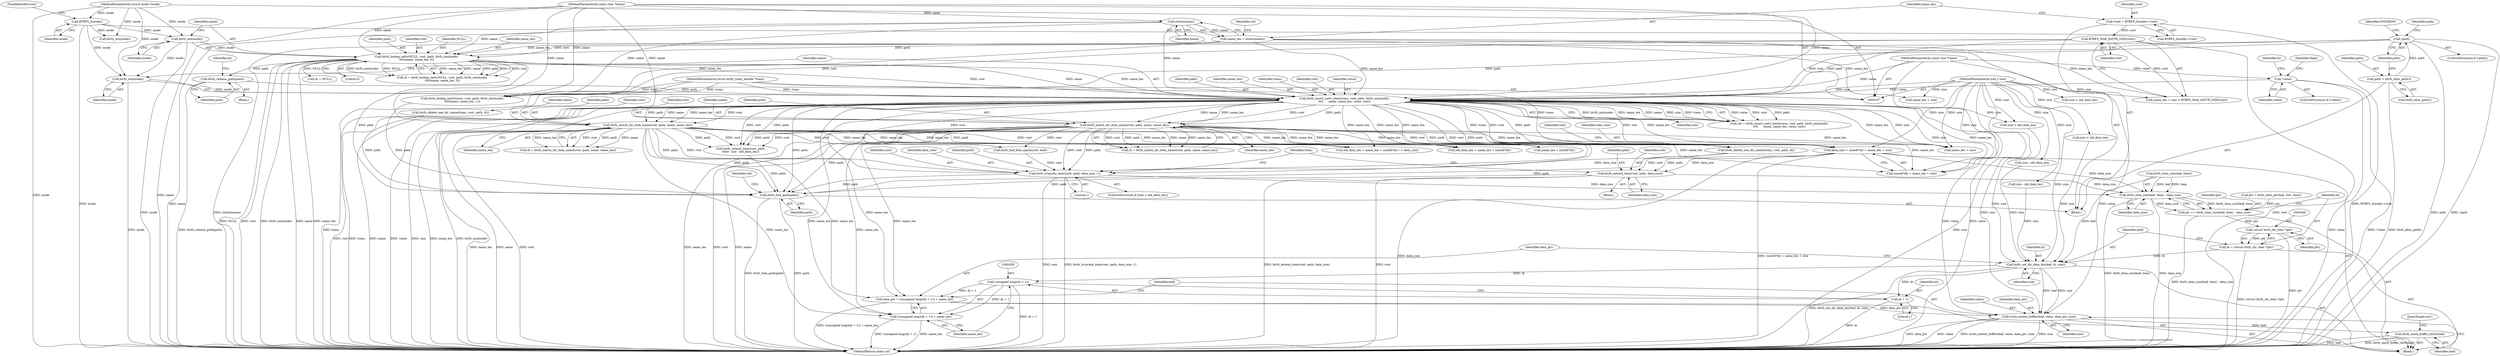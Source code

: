 digraph "0_linux_5f5bc6b1e2d5a6f827bc860ef2dc5b6f365d1339_1@API" {
"1000350" [label="(Call,data_size = sizeof(*di) + name_len + size)"];
"1000294" [label="(Call,btrfs_match_dir_item_name(root, path, name, name_len))"];
"1000236" [label="(Call,btrfs_insert_xattr_item(trans, root, path, btrfs_ino(inode),\n\t\t\t\t      name, name_len, value, size))"];
"1000108" [label="(MethodParameterIn,struct btrfs_trans_handle *trans)"];
"1000141" [label="(Call,BTRFS_MAX_XATTR_SIZE(root))"];
"1000120" [label="(Call,*root = BTRFS_I(inode)->root)"];
"1000211" [label="(Call,btrfs_lookup_xattr(NULL, root, path, btrfs_ino(inode),\n\t\t\t\t\tname, name_len, 0))"];
"1000150" [label="(Call,!path)"];
"1000146" [label="(Call,path = btrfs_alloc_path())"];
"1000215" [label="(Call,btrfs_ino(inode))"];
"1000123" [label="(Call,BTRFS_I(inode))"];
"1000109" [label="(MethodParameterIn,struct inode *inode)"];
"1000130" [label="(Call,strlen(name))"];
"1000110" [label="(MethodParameterIn,const char *name)"];
"1000128" [label="(Call,name_len = strlen(name))"];
"1000229" [label="(Call,btrfs_release_path(path))"];
"1000240" [label="(Call,btrfs_ino(inode))"];
"1000161" [label="(Call,!value)"];
"1000111" [label="(MethodParameterIn,const void *value)"];
"1000112" [label="(MethodParameterIn,size_t size)"];
"1000263" [label="(Call,btrfs_match_dir_item_name(root, path, name, name_len))"];
"1000407" [label="(Call,btrfs_truncate_item(root, path, data_size, 1))"];
"1000440" [label="(Call,btrfs_item_size(leaf, item) - data_size)"];
"1000438" [label="(Call,ptr += btrfs_item_size(leaf, item) - data_size)"];
"1000447" [label="(Call,(struct btrfs_dir_item *)ptr)"];
"1000445" [label="(Call,di = (struct btrfs_dir_item *)ptr)"];
"1000450" [label="(Call,btrfs_set_dir_data_len(leaf, di, size))"];
"1000457" [label="(Call,(unsigned long)(di + 1))"];
"1000454" [label="(Call,data_ptr = ((unsigned long)(di + 1)) + name_len)"];
"1000463" [label="(Call,write_extent_buffer(leaf, value, data_ptr, size))"];
"1000468" [label="(Call,btrfs_mark_buffer_dirty(leaf))"];
"1000456" [label="(Call,((unsigned long)(di + 1)) + name_len)"];
"1000459" [label="(Call,di + 1)"];
"1000473" [label="(Call,btrfs_free_path(path))"];
"1000424" [label="(Call,btrfs_extend_item(root, path, data_size))"];
"1000192" [label="(Call,btrfs_delete_one_dir_name(trans, root, path, di))"];
"1000265" [label="(Identifier,path)"];
"1000369" [label="(Call,btrfs_leaf_free_space(root, leaf))"];
"1000146" [label="(Call,path = btrfs_alloc_path())"];
"1000108" [label="(MethodParameterIn,struct btrfs_trans_handle *trans)"];
"1000123" [label="(Call,BTRFS_I(inode))"];
"1000404" [label="(Call,size < old_data_len)"];
"1000216" [label="(Identifier,inode)"];
"1000151" [label="(Identifier,path)"];
"1000110" [label="(MethodParameterIn,const char *name)"];
"1000111" [label="(MethodParameterIn,const void *value)"];
"1000213" [label="(Identifier,root)"];
"1000165" [label="(Identifier,di)"];
"1000413" [label="(Block,)"];
"1000202" [label="(Block,)"];
"1000239" [label="(Identifier,path)"];
"1000444" [label="(Identifier,data_size)"];
"1000263" [label="(Call,btrfs_match_dir_item_name(root, path, name, name_len))"];
"1000462" [label="(Identifier,name_len)"];
"1000161" [label="(Call,!value)"];
"1000352" [label="(Call,sizeof(*di) + name_len + size)"];
"1000217" [label="(Identifier,name)"];
"1000148" [label="(Call,btrfs_alloc_path())"];
"1000267" [label="(Identifier,name_len)"];
"1000128" [label="(Call,name_len = strlen(name))"];
"1000467" [label="(Identifier,size)"];
"1000296" [label="(Identifier,path)"];
"1000124" [label="(Identifier,inode)"];
"1000243" [label="(Identifier,name_len)"];
"1000295" [label="(Identifier,root)"];
"1000465" [label="(Identifier,value)"];
"1000424" [label="(Call,btrfs_extend_item(root, path, data_size))"];
"1000456" [label="(Call,((unsigned long)(di + 1)) + name_len)"];
"1000264" [label="(Identifier,root)"];
"1000464" [label="(Identifier,leaf)"];
"1000408" [label="(Identifier,root)"];
"1000212" [label="(Identifier,NULL)"];
"1000416" [label="(Call,btrfs_delete_one_dir_name(trans, root, path, di))"];
"1000440" [label="(Call,btrfs_item_size(leaf, item) - data_size)"];
"1000200" [label="(Identifier,flags)"];
"1000410" [label="(Identifier,data_size)"];
"1000122" [label="(Call,BTRFS_I(inode)->root)"];
"1000477" [label="(MethodReturn,static int)"];
"1000427" [label="(Identifier,data_size)"];
"1000472" [label="(JumpTarget,out:)"];
"1000240" [label="(Call,btrfs_ino(inode))"];
"1000452" [label="(Identifier,di)"];
"1000363" [label="(Call,size > old_data_len)"];
"1000162" [label="(Identifier,value)"];
"1000231" [label="(Call,di = NULL)"];
"1000446" [label="(Identifier,di)"];
"1000237" [label="(Identifier,trans)"];
"1000137" [label="(Call,name_len + size > BTRFS_MAX_XATTR_SIZE(root))"];
"1000125" [label="(FieldIdentifier,root)"];
"1000230" [label="(Identifier,path)"];
"1000396" [label="(Call,btrfs_extend_item(root, path,\n\t\t\t\t\t\t  size - old_data_len))"];
"1000351" [label="(Identifier,data_size)"];
"1000229" [label="(Call,btrfs_release_path(path))"];
"1000393" [label="(Call,size > old_data_len)"];
"1000455" [label="(Identifier,data_ptr)"];
"1000469" [label="(Identifier,leaf)"];
"1000460" [label="(Identifier,di)"];
"1000166" [label="(Call,btrfs_lookup_xattr(trans, root, path, btrfs_ino(inode),\n\t\t\t\t\tname, name_len, -1))"];
"1000451" [label="(Identifier,leaf)"];
"1000457" [label="(Call,(unsigned long)(di + 1))"];
"1000109" [label="(MethodParameterIn,struct inode *inode)"];
"1000292" [label="(Call,di = btrfs_match_dir_item_name(root, path, name, name_len))"];
"1000215" [label="(Call,btrfs_ino(inode))"];
"1000445" [label="(Call,di = (struct btrfs_dir_item *)ptr)"];
"1000218" [label="(Identifier,name_len)"];
"1000474" [label="(Identifier,path)"];
"1000466" [label="(Identifier,data_ptr)"];
"1000425" [label="(Identifier,root)"];
"1000426" [label="(Identifier,path)"];
"1000441" [label="(Call,btrfs_item_size(leaf, item))"];
"1000449" [label="(Identifier,ptr)"];
"1000147" [label="(Identifier,path)"];
"1000219" [label="(Literal,0)"];
"1000138" [label="(Call,name_len + size)"];
"1000141" [label="(Call,BTRFS_MAX_XATTR_SIZE(root))"];
"1000149" [label="(ControlStructure,if (!path))"];
"1000130" [label="(Call,strlen(name))"];
"1000429" [label="(Identifier,item)"];
"1000241" [label="(Identifier,inode)"];
"1000476" [label="(Identifier,ret)"];
"1000245" [label="(Identifier,size)"];
"1000403" [label="(ControlStructure,if (size < old_data_len))"];
"1000450" [label="(Call,btrfs_set_dir_data_len(leaf, di, size))"];
"1000170" [label="(Call,btrfs_ino(inode))"];
"1000350" [label="(Call,data_size = sizeof(*di) + name_len + size)"];
"1000157" [label="(Identifier,path)"];
"1000297" [label="(Identifier,name)"];
"1000232" [label="(Identifier,di)"];
"1000294" [label="(Call,btrfs_match_dir_item_name(root, path, name, name_len))"];
"1000439" [label="(Identifier,ptr)"];
"1000236" [label="(Call,btrfs_insert_xattr_item(trans, root, path, btrfs_ino(inode),\n\t\t\t\t      name, name_len, value, size))"];
"1000131" [label="(Identifier,name)"];
"1000154" [label="(Identifier,ENOMEM)"];
"1000112" [label="(MethodParameterIn,size_t size)"];
"1000463" [label="(Call,write_extent_buffer(leaf, value, data_ptr, size))"];
"1000298" [label="(Identifier,name_len)"];
"1000209" [label="(Call,di = btrfs_lookup_xattr(NULL, root, path, btrfs_ino(inode),\n\t\t\t\t\tname, name_len, 0))"];
"1000382" [label="(Call,old_data_len + name_len + sizeof(*di) == item_size)"];
"1000468" [label="(Call,btrfs_mark_buffer_dirty(leaf))"];
"1000211" [label="(Call,btrfs_lookup_xattr(NULL, root, path, btrfs_ino(inode),\n\t\t\t\t\tname, name_len, 0))"];
"1000364" [label="(Identifier,size)"];
"1000234" [label="(Call,ret = btrfs_insert_xattr_item(trans, root, path, btrfs_ino(inode),\n\t\t\t\t      name, name_len, value, size))"];
"1000150" [label="(Call,!path)"];
"1000372" [label="(Call,size - old_data_len)"];
"1000407" [label="(Call,btrfs_truncate_item(root, path, data_size, 1))"];
"1000447" [label="(Call,(struct btrfs_dir_item *)ptr)"];
"1000383" [label="(Call,old_data_len + name_len + sizeof(*di))"];
"1000238" [label="(Identifier,root)"];
"1000142" [label="(Identifier,root)"];
"1000411" [label="(Literal,1)"];
"1000214" [label="(Identifier,path)"];
"1000261" [label="(Call,di = btrfs_match_dir_item_name(root, path, name, name_len))"];
"1000454" [label="(Call,data_ptr = ((unsigned long)(di + 1)) + name_len)"];
"1000438" [label="(Call,ptr += btrfs_item_size(leaf, item) - data_size)"];
"1000134" [label="(Identifier,ret)"];
"1000242" [label="(Identifier,name)"];
"1000432" [label="(Call,ptr = btrfs_item_ptr(leaf, slot, char))"];
"1000459" [label="(Call,di + 1)"];
"1000453" [label="(Identifier,size)"];
"1000121" [label="(Identifier,root)"];
"1000399" [label="(Call,size - old_data_len)"];
"1000120" [label="(Call,*root = BTRFS_I(inode)->root)"];
"1000114" [label="(Block,)"];
"1000385" [label="(Call,name_len + sizeof(*di))"];
"1000244" [label="(Identifier,value)"];
"1000409" [label="(Identifier,path)"];
"1000129" [label="(Identifier,name_len)"];
"1000320" [label="(Block,)"];
"1000473" [label="(Call,btrfs_free_path(path))"];
"1000461" [label="(Literal,1)"];
"1000160" [label="(ControlStructure,if (!value))"];
"1000356" [label="(Call,name_len + size)"];
"1000266" [label="(Identifier,name)"];
"1000350" -> "1000320"  [label="AST: "];
"1000350" -> "1000352"  [label="CFG: "];
"1000351" -> "1000350"  [label="AST: "];
"1000352" -> "1000350"  [label="AST: "];
"1000364" -> "1000350"  [label="CFG: "];
"1000350" -> "1000477"  [label="DDG: data_size"];
"1000350" -> "1000477"  [label="DDG: sizeof(*di) + name_len + size"];
"1000294" -> "1000350"  [label="DDG: name_len"];
"1000263" -> "1000350"  [label="DDG: name_len"];
"1000236" -> "1000350"  [label="DDG: name_len"];
"1000236" -> "1000350"  [label="DDG: size"];
"1000112" -> "1000350"  [label="DDG: size"];
"1000350" -> "1000407"  [label="DDG: data_size"];
"1000350" -> "1000424"  [label="DDG: data_size"];
"1000350" -> "1000440"  [label="DDG: data_size"];
"1000294" -> "1000292"  [label="AST: "];
"1000294" -> "1000298"  [label="CFG: "];
"1000295" -> "1000294"  [label="AST: "];
"1000296" -> "1000294"  [label="AST: "];
"1000297" -> "1000294"  [label="AST: "];
"1000298" -> "1000294"  [label="AST: "];
"1000292" -> "1000294"  [label="CFG: "];
"1000294" -> "1000477"  [label="DDG: name_len"];
"1000294" -> "1000477"  [label="DDG: name"];
"1000294" -> "1000477"  [label="DDG: root"];
"1000294" -> "1000292"  [label="DDG: root"];
"1000294" -> "1000292"  [label="DDG: path"];
"1000294" -> "1000292"  [label="DDG: name"];
"1000294" -> "1000292"  [label="DDG: name_len"];
"1000236" -> "1000294"  [label="DDG: root"];
"1000236" -> "1000294"  [label="DDG: path"];
"1000236" -> "1000294"  [label="DDG: name"];
"1000236" -> "1000294"  [label="DDG: name_len"];
"1000110" -> "1000294"  [label="DDG: name"];
"1000294" -> "1000352"  [label="DDG: name_len"];
"1000294" -> "1000356"  [label="DDG: name_len"];
"1000294" -> "1000369"  [label="DDG: root"];
"1000294" -> "1000382"  [label="DDG: name_len"];
"1000294" -> "1000383"  [label="DDG: name_len"];
"1000294" -> "1000385"  [label="DDG: name_len"];
"1000294" -> "1000396"  [label="DDG: root"];
"1000294" -> "1000396"  [label="DDG: path"];
"1000294" -> "1000407"  [label="DDG: root"];
"1000294" -> "1000407"  [label="DDG: path"];
"1000294" -> "1000416"  [label="DDG: root"];
"1000294" -> "1000416"  [label="DDG: path"];
"1000294" -> "1000454"  [label="DDG: name_len"];
"1000294" -> "1000456"  [label="DDG: name_len"];
"1000294" -> "1000473"  [label="DDG: path"];
"1000236" -> "1000234"  [label="AST: "];
"1000236" -> "1000245"  [label="CFG: "];
"1000237" -> "1000236"  [label="AST: "];
"1000238" -> "1000236"  [label="AST: "];
"1000239" -> "1000236"  [label="AST: "];
"1000240" -> "1000236"  [label="AST: "];
"1000242" -> "1000236"  [label="AST: "];
"1000243" -> "1000236"  [label="AST: "];
"1000244" -> "1000236"  [label="AST: "];
"1000245" -> "1000236"  [label="AST: "];
"1000234" -> "1000236"  [label="CFG: "];
"1000236" -> "1000477"  [label="DDG: trans"];
"1000236" -> "1000477"  [label="DDG: btrfs_ino(inode)"];
"1000236" -> "1000477"  [label="DDG: root"];
"1000236" -> "1000477"  [label="DDG: name"];
"1000236" -> "1000477"  [label="DDG: value"];
"1000236" -> "1000477"  [label="DDG: size"];
"1000236" -> "1000477"  [label="DDG: name_len"];
"1000236" -> "1000234"  [label="DDG: value"];
"1000236" -> "1000234"  [label="DDG: root"];
"1000236" -> "1000234"  [label="DDG: path"];
"1000236" -> "1000234"  [label="DDG: btrfs_ino(inode)"];
"1000236" -> "1000234"  [label="DDG: name_len"];
"1000236" -> "1000234"  [label="DDG: name"];
"1000236" -> "1000234"  [label="DDG: size"];
"1000236" -> "1000234"  [label="DDG: trans"];
"1000108" -> "1000236"  [label="DDG: trans"];
"1000141" -> "1000236"  [label="DDG: root"];
"1000211" -> "1000236"  [label="DDG: root"];
"1000211" -> "1000236"  [label="DDG: name"];
"1000211" -> "1000236"  [label="DDG: name_len"];
"1000150" -> "1000236"  [label="DDG: path"];
"1000229" -> "1000236"  [label="DDG: path"];
"1000240" -> "1000236"  [label="DDG: inode"];
"1000130" -> "1000236"  [label="DDG: name"];
"1000110" -> "1000236"  [label="DDG: name"];
"1000128" -> "1000236"  [label="DDG: name_len"];
"1000161" -> "1000236"  [label="DDG: value"];
"1000111" -> "1000236"  [label="DDG: value"];
"1000112" -> "1000236"  [label="DDG: size"];
"1000236" -> "1000263"  [label="DDG: root"];
"1000236" -> "1000263"  [label="DDG: path"];
"1000236" -> "1000263"  [label="DDG: name"];
"1000236" -> "1000263"  [label="DDG: name_len"];
"1000236" -> "1000352"  [label="DDG: name_len"];
"1000236" -> "1000352"  [label="DDG: size"];
"1000236" -> "1000356"  [label="DDG: name_len"];
"1000236" -> "1000356"  [label="DDG: size"];
"1000236" -> "1000363"  [label="DDG: size"];
"1000236" -> "1000369"  [label="DDG: root"];
"1000236" -> "1000382"  [label="DDG: name_len"];
"1000236" -> "1000383"  [label="DDG: name_len"];
"1000236" -> "1000385"  [label="DDG: name_len"];
"1000236" -> "1000396"  [label="DDG: root"];
"1000236" -> "1000396"  [label="DDG: path"];
"1000236" -> "1000407"  [label="DDG: root"];
"1000236" -> "1000407"  [label="DDG: path"];
"1000236" -> "1000416"  [label="DDG: trans"];
"1000236" -> "1000416"  [label="DDG: root"];
"1000236" -> "1000416"  [label="DDG: path"];
"1000236" -> "1000454"  [label="DDG: name_len"];
"1000236" -> "1000456"  [label="DDG: name_len"];
"1000236" -> "1000463"  [label="DDG: value"];
"1000236" -> "1000473"  [label="DDG: path"];
"1000108" -> "1000107"  [label="AST: "];
"1000108" -> "1000477"  [label="DDG: trans"];
"1000108" -> "1000166"  [label="DDG: trans"];
"1000108" -> "1000192"  [label="DDG: trans"];
"1000108" -> "1000416"  [label="DDG: trans"];
"1000141" -> "1000137"  [label="AST: "];
"1000141" -> "1000142"  [label="CFG: "];
"1000142" -> "1000141"  [label="AST: "];
"1000137" -> "1000141"  [label="CFG: "];
"1000141" -> "1000477"  [label="DDG: root"];
"1000141" -> "1000137"  [label="DDG: root"];
"1000120" -> "1000141"  [label="DDG: root"];
"1000141" -> "1000166"  [label="DDG: root"];
"1000141" -> "1000211"  [label="DDG: root"];
"1000120" -> "1000114"  [label="AST: "];
"1000120" -> "1000122"  [label="CFG: "];
"1000121" -> "1000120"  [label="AST: "];
"1000122" -> "1000120"  [label="AST: "];
"1000129" -> "1000120"  [label="CFG: "];
"1000120" -> "1000477"  [label="DDG: BTRFS_I(inode)->root"];
"1000211" -> "1000209"  [label="AST: "];
"1000211" -> "1000219"  [label="CFG: "];
"1000212" -> "1000211"  [label="AST: "];
"1000213" -> "1000211"  [label="AST: "];
"1000214" -> "1000211"  [label="AST: "];
"1000215" -> "1000211"  [label="AST: "];
"1000217" -> "1000211"  [label="AST: "];
"1000218" -> "1000211"  [label="AST: "];
"1000219" -> "1000211"  [label="AST: "];
"1000209" -> "1000211"  [label="CFG: "];
"1000211" -> "1000477"  [label="DDG: name"];
"1000211" -> "1000477"  [label="DDG: name_len"];
"1000211" -> "1000477"  [label="DDG: NULL"];
"1000211" -> "1000477"  [label="DDG: root"];
"1000211" -> "1000477"  [label="DDG: btrfs_ino(inode)"];
"1000211" -> "1000209"  [label="DDG: name_len"];
"1000211" -> "1000209"  [label="DDG: name"];
"1000211" -> "1000209"  [label="DDG: path"];
"1000211" -> "1000209"  [label="DDG: 0"];
"1000211" -> "1000209"  [label="DDG: root"];
"1000211" -> "1000209"  [label="DDG: btrfs_ino(inode)"];
"1000211" -> "1000209"  [label="DDG: NULL"];
"1000150" -> "1000211"  [label="DDG: path"];
"1000215" -> "1000211"  [label="DDG: inode"];
"1000130" -> "1000211"  [label="DDG: name"];
"1000110" -> "1000211"  [label="DDG: name"];
"1000128" -> "1000211"  [label="DDG: name_len"];
"1000211" -> "1000229"  [label="DDG: path"];
"1000211" -> "1000231"  [label="DDG: NULL"];
"1000211" -> "1000473"  [label="DDG: path"];
"1000150" -> "1000149"  [label="AST: "];
"1000150" -> "1000151"  [label="CFG: "];
"1000151" -> "1000150"  [label="AST: "];
"1000154" -> "1000150"  [label="CFG: "];
"1000157" -> "1000150"  [label="CFG: "];
"1000150" -> "1000477"  [label="DDG: path"];
"1000150" -> "1000477"  [label="DDG: !path"];
"1000146" -> "1000150"  [label="DDG: path"];
"1000150" -> "1000166"  [label="DDG: path"];
"1000146" -> "1000114"  [label="AST: "];
"1000146" -> "1000148"  [label="CFG: "];
"1000147" -> "1000146"  [label="AST: "];
"1000148" -> "1000146"  [label="AST: "];
"1000151" -> "1000146"  [label="CFG: "];
"1000146" -> "1000477"  [label="DDG: btrfs_alloc_path()"];
"1000215" -> "1000216"  [label="CFG: "];
"1000216" -> "1000215"  [label="AST: "];
"1000217" -> "1000215"  [label="CFG: "];
"1000215" -> "1000477"  [label="DDG: inode"];
"1000123" -> "1000215"  [label="DDG: inode"];
"1000109" -> "1000215"  [label="DDG: inode"];
"1000215" -> "1000240"  [label="DDG: inode"];
"1000123" -> "1000122"  [label="AST: "];
"1000123" -> "1000124"  [label="CFG: "];
"1000124" -> "1000123"  [label="AST: "];
"1000125" -> "1000123"  [label="CFG: "];
"1000123" -> "1000477"  [label="DDG: inode"];
"1000109" -> "1000123"  [label="DDG: inode"];
"1000123" -> "1000170"  [label="DDG: inode"];
"1000123" -> "1000240"  [label="DDG: inode"];
"1000109" -> "1000107"  [label="AST: "];
"1000109" -> "1000477"  [label="DDG: inode"];
"1000109" -> "1000170"  [label="DDG: inode"];
"1000109" -> "1000240"  [label="DDG: inode"];
"1000130" -> "1000128"  [label="AST: "];
"1000130" -> "1000131"  [label="CFG: "];
"1000131" -> "1000130"  [label="AST: "];
"1000128" -> "1000130"  [label="CFG: "];
"1000130" -> "1000477"  [label="DDG: name"];
"1000130" -> "1000128"  [label="DDG: name"];
"1000110" -> "1000130"  [label="DDG: name"];
"1000130" -> "1000166"  [label="DDG: name"];
"1000110" -> "1000107"  [label="AST: "];
"1000110" -> "1000477"  [label="DDG: name"];
"1000110" -> "1000166"  [label="DDG: name"];
"1000110" -> "1000263"  [label="DDG: name"];
"1000128" -> "1000114"  [label="AST: "];
"1000129" -> "1000128"  [label="AST: "];
"1000134" -> "1000128"  [label="CFG: "];
"1000128" -> "1000477"  [label="DDG: strlen(name)"];
"1000128" -> "1000137"  [label="DDG: name_len"];
"1000128" -> "1000138"  [label="DDG: name_len"];
"1000128" -> "1000166"  [label="DDG: name_len"];
"1000229" -> "1000202"  [label="AST: "];
"1000229" -> "1000230"  [label="CFG: "];
"1000230" -> "1000229"  [label="AST: "];
"1000232" -> "1000229"  [label="CFG: "];
"1000229" -> "1000477"  [label="DDG: btrfs_release_path(path)"];
"1000240" -> "1000241"  [label="CFG: "];
"1000241" -> "1000240"  [label="AST: "];
"1000242" -> "1000240"  [label="CFG: "];
"1000240" -> "1000477"  [label="DDG: inode"];
"1000161" -> "1000160"  [label="AST: "];
"1000161" -> "1000162"  [label="CFG: "];
"1000162" -> "1000161"  [label="AST: "];
"1000165" -> "1000161"  [label="CFG: "];
"1000200" -> "1000161"  [label="CFG: "];
"1000161" -> "1000477"  [label="DDG: value"];
"1000161" -> "1000477"  [label="DDG: !value"];
"1000111" -> "1000161"  [label="DDG: value"];
"1000111" -> "1000107"  [label="AST: "];
"1000111" -> "1000477"  [label="DDG: value"];
"1000111" -> "1000463"  [label="DDG: value"];
"1000112" -> "1000107"  [label="AST: "];
"1000112" -> "1000477"  [label="DDG: size"];
"1000112" -> "1000137"  [label="DDG: size"];
"1000112" -> "1000138"  [label="DDG: size"];
"1000112" -> "1000352"  [label="DDG: size"];
"1000112" -> "1000356"  [label="DDG: size"];
"1000112" -> "1000363"  [label="DDG: size"];
"1000112" -> "1000372"  [label="DDG: size"];
"1000112" -> "1000393"  [label="DDG: size"];
"1000112" -> "1000399"  [label="DDG: size"];
"1000112" -> "1000404"  [label="DDG: size"];
"1000112" -> "1000450"  [label="DDG: size"];
"1000112" -> "1000463"  [label="DDG: size"];
"1000263" -> "1000261"  [label="AST: "];
"1000263" -> "1000267"  [label="CFG: "];
"1000264" -> "1000263"  [label="AST: "];
"1000265" -> "1000263"  [label="AST: "];
"1000266" -> "1000263"  [label="AST: "];
"1000267" -> "1000263"  [label="AST: "];
"1000261" -> "1000263"  [label="CFG: "];
"1000263" -> "1000477"  [label="DDG: name_len"];
"1000263" -> "1000477"  [label="DDG: root"];
"1000263" -> "1000477"  [label="DDG: name"];
"1000263" -> "1000261"  [label="DDG: root"];
"1000263" -> "1000261"  [label="DDG: path"];
"1000263" -> "1000261"  [label="DDG: name"];
"1000263" -> "1000261"  [label="DDG: name_len"];
"1000263" -> "1000352"  [label="DDG: name_len"];
"1000263" -> "1000356"  [label="DDG: name_len"];
"1000263" -> "1000369"  [label="DDG: root"];
"1000263" -> "1000382"  [label="DDG: name_len"];
"1000263" -> "1000383"  [label="DDG: name_len"];
"1000263" -> "1000385"  [label="DDG: name_len"];
"1000263" -> "1000396"  [label="DDG: root"];
"1000263" -> "1000396"  [label="DDG: path"];
"1000263" -> "1000407"  [label="DDG: root"];
"1000263" -> "1000407"  [label="DDG: path"];
"1000263" -> "1000416"  [label="DDG: root"];
"1000263" -> "1000416"  [label="DDG: path"];
"1000263" -> "1000454"  [label="DDG: name_len"];
"1000263" -> "1000456"  [label="DDG: name_len"];
"1000263" -> "1000473"  [label="DDG: path"];
"1000407" -> "1000403"  [label="AST: "];
"1000407" -> "1000411"  [label="CFG: "];
"1000408" -> "1000407"  [label="AST: "];
"1000409" -> "1000407"  [label="AST: "];
"1000410" -> "1000407"  [label="AST: "];
"1000411" -> "1000407"  [label="AST: "];
"1000429" -> "1000407"  [label="CFG: "];
"1000407" -> "1000477"  [label="DDG: btrfs_truncate_item(root, path, data_size, 1)"];
"1000407" -> "1000477"  [label="DDG: root"];
"1000369" -> "1000407"  [label="DDG: root"];
"1000407" -> "1000440"  [label="DDG: data_size"];
"1000407" -> "1000473"  [label="DDG: path"];
"1000440" -> "1000438"  [label="AST: "];
"1000440" -> "1000444"  [label="CFG: "];
"1000441" -> "1000440"  [label="AST: "];
"1000444" -> "1000440"  [label="AST: "];
"1000438" -> "1000440"  [label="CFG: "];
"1000440" -> "1000477"  [label="DDG: btrfs_item_size(leaf, item)"];
"1000440" -> "1000477"  [label="DDG: data_size"];
"1000440" -> "1000438"  [label="DDG: btrfs_item_size(leaf, item)"];
"1000440" -> "1000438"  [label="DDG: data_size"];
"1000441" -> "1000440"  [label="DDG: leaf"];
"1000441" -> "1000440"  [label="DDG: item"];
"1000424" -> "1000440"  [label="DDG: data_size"];
"1000438" -> "1000320"  [label="AST: "];
"1000439" -> "1000438"  [label="AST: "];
"1000446" -> "1000438"  [label="CFG: "];
"1000438" -> "1000477"  [label="DDG: btrfs_item_size(leaf, item) - data_size"];
"1000432" -> "1000438"  [label="DDG: ptr"];
"1000438" -> "1000447"  [label="DDG: ptr"];
"1000447" -> "1000445"  [label="AST: "];
"1000447" -> "1000449"  [label="CFG: "];
"1000448" -> "1000447"  [label="AST: "];
"1000449" -> "1000447"  [label="AST: "];
"1000445" -> "1000447"  [label="CFG: "];
"1000447" -> "1000477"  [label="DDG: ptr"];
"1000447" -> "1000445"  [label="DDG: ptr"];
"1000445" -> "1000320"  [label="AST: "];
"1000446" -> "1000445"  [label="AST: "];
"1000451" -> "1000445"  [label="CFG: "];
"1000445" -> "1000477"  [label="DDG: (struct btrfs_dir_item *)ptr"];
"1000445" -> "1000450"  [label="DDG: di"];
"1000450" -> "1000320"  [label="AST: "];
"1000450" -> "1000453"  [label="CFG: "];
"1000451" -> "1000450"  [label="AST: "];
"1000452" -> "1000450"  [label="AST: "];
"1000453" -> "1000450"  [label="AST: "];
"1000455" -> "1000450"  [label="CFG: "];
"1000450" -> "1000477"  [label="DDG: btrfs_set_dir_data_len(leaf, di, size)"];
"1000441" -> "1000450"  [label="DDG: leaf"];
"1000404" -> "1000450"  [label="DDG: size"];
"1000363" -> "1000450"  [label="DDG: size"];
"1000372" -> "1000450"  [label="DDG: size"];
"1000399" -> "1000450"  [label="DDG: size"];
"1000450" -> "1000457"  [label="DDG: di"];
"1000450" -> "1000459"  [label="DDG: di"];
"1000450" -> "1000463"  [label="DDG: leaf"];
"1000450" -> "1000463"  [label="DDG: size"];
"1000457" -> "1000456"  [label="AST: "];
"1000457" -> "1000459"  [label="CFG: "];
"1000458" -> "1000457"  [label="AST: "];
"1000459" -> "1000457"  [label="AST: "];
"1000462" -> "1000457"  [label="CFG: "];
"1000457" -> "1000477"  [label="DDG: di + 1"];
"1000457" -> "1000454"  [label="DDG: di + 1"];
"1000457" -> "1000456"  [label="DDG: di + 1"];
"1000454" -> "1000320"  [label="AST: "];
"1000454" -> "1000456"  [label="CFG: "];
"1000455" -> "1000454"  [label="AST: "];
"1000456" -> "1000454"  [label="AST: "];
"1000464" -> "1000454"  [label="CFG: "];
"1000454" -> "1000477"  [label="DDG: ((unsigned long)(di + 1)) + name_len"];
"1000454" -> "1000463"  [label="DDG: data_ptr"];
"1000463" -> "1000320"  [label="AST: "];
"1000463" -> "1000467"  [label="CFG: "];
"1000464" -> "1000463"  [label="AST: "];
"1000465" -> "1000463"  [label="AST: "];
"1000466" -> "1000463"  [label="AST: "];
"1000467" -> "1000463"  [label="AST: "];
"1000469" -> "1000463"  [label="CFG: "];
"1000463" -> "1000477"  [label="DDG: value"];
"1000463" -> "1000477"  [label="DDG: write_extent_buffer(leaf, value, data_ptr, size)"];
"1000463" -> "1000477"  [label="DDG: size"];
"1000463" -> "1000477"  [label="DDG: data_ptr"];
"1000463" -> "1000468"  [label="DDG: leaf"];
"1000468" -> "1000320"  [label="AST: "];
"1000468" -> "1000469"  [label="CFG: "];
"1000469" -> "1000468"  [label="AST: "];
"1000472" -> "1000468"  [label="CFG: "];
"1000468" -> "1000477"  [label="DDG: btrfs_mark_buffer_dirty(leaf)"];
"1000468" -> "1000477"  [label="DDG: leaf"];
"1000456" -> "1000462"  [label="CFG: "];
"1000462" -> "1000456"  [label="AST: "];
"1000456" -> "1000477"  [label="DDG: (unsigned long)(di + 1)"];
"1000456" -> "1000477"  [label="DDG: name_len"];
"1000459" -> "1000461"  [label="CFG: "];
"1000460" -> "1000459"  [label="AST: "];
"1000461" -> "1000459"  [label="AST: "];
"1000459" -> "1000477"  [label="DDG: di"];
"1000473" -> "1000114"  [label="AST: "];
"1000473" -> "1000474"  [label="CFG: "];
"1000474" -> "1000473"  [label="AST: "];
"1000476" -> "1000473"  [label="CFG: "];
"1000473" -> "1000477"  [label="DDG: path"];
"1000473" -> "1000477"  [label="DDG: btrfs_free_path(path)"];
"1000166" -> "1000473"  [label="DDG: path"];
"1000424" -> "1000473"  [label="DDG: path"];
"1000416" -> "1000473"  [label="DDG: path"];
"1000396" -> "1000473"  [label="DDG: path"];
"1000192" -> "1000473"  [label="DDG: path"];
"1000424" -> "1000413"  [label="AST: "];
"1000424" -> "1000427"  [label="CFG: "];
"1000425" -> "1000424"  [label="AST: "];
"1000426" -> "1000424"  [label="AST: "];
"1000427" -> "1000424"  [label="AST: "];
"1000429" -> "1000424"  [label="CFG: "];
"1000424" -> "1000477"  [label="DDG: root"];
"1000424" -> "1000477"  [label="DDG: btrfs_extend_item(root, path, data_size)"];
"1000416" -> "1000424"  [label="DDG: root"];
"1000416" -> "1000424"  [label="DDG: path"];
}
